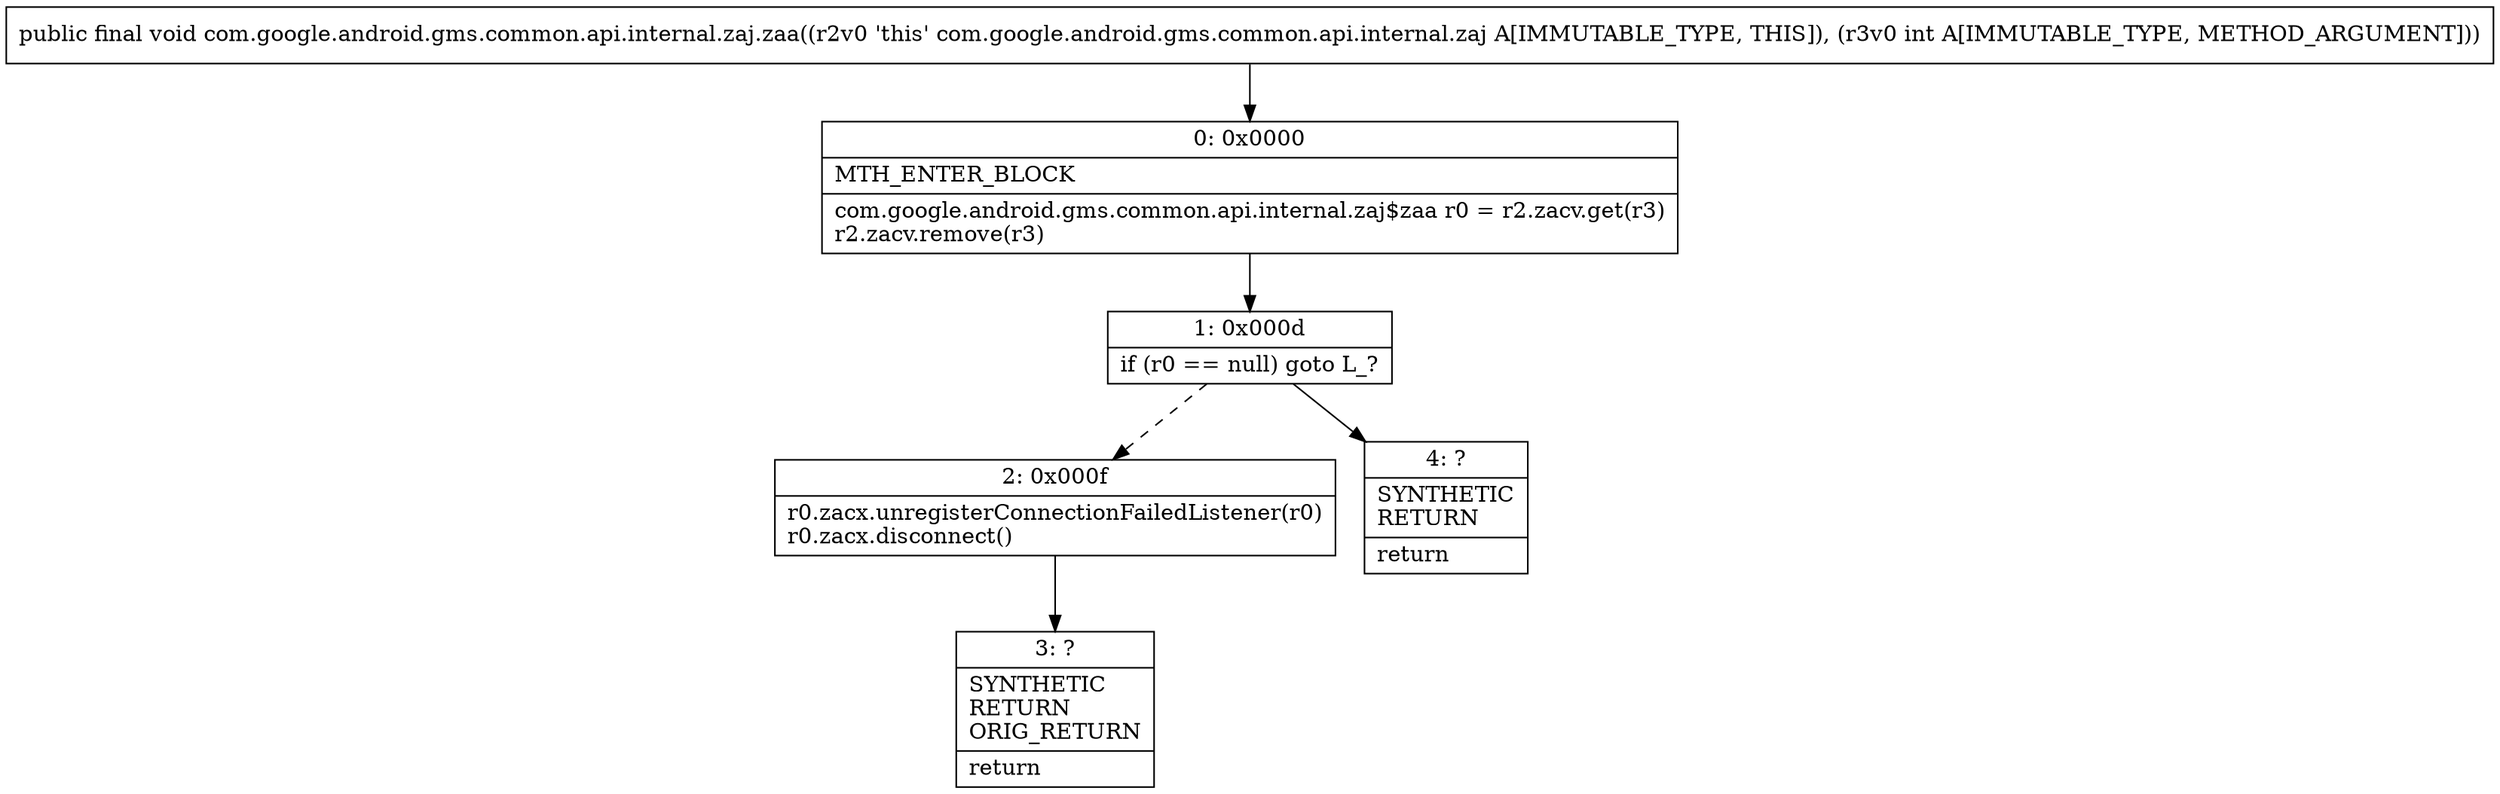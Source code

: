 digraph "CFG forcom.google.android.gms.common.api.internal.zaj.zaa(I)V" {
Node_0 [shape=record,label="{0\:\ 0x0000|MTH_ENTER_BLOCK\l|com.google.android.gms.common.api.internal.zaj$zaa r0 = r2.zacv.get(r3)\lr2.zacv.remove(r3)\l}"];
Node_1 [shape=record,label="{1\:\ 0x000d|if (r0 == null) goto L_?\l}"];
Node_2 [shape=record,label="{2\:\ 0x000f|r0.zacx.unregisterConnectionFailedListener(r0)\lr0.zacx.disconnect()\l}"];
Node_3 [shape=record,label="{3\:\ ?|SYNTHETIC\lRETURN\lORIG_RETURN\l|return\l}"];
Node_4 [shape=record,label="{4\:\ ?|SYNTHETIC\lRETURN\l|return\l}"];
MethodNode[shape=record,label="{public final void com.google.android.gms.common.api.internal.zaj.zaa((r2v0 'this' com.google.android.gms.common.api.internal.zaj A[IMMUTABLE_TYPE, THIS]), (r3v0 int A[IMMUTABLE_TYPE, METHOD_ARGUMENT])) }"];
MethodNode -> Node_0;
Node_0 -> Node_1;
Node_1 -> Node_2[style=dashed];
Node_1 -> Node_4;
Node_2 -> Node_3;
}

